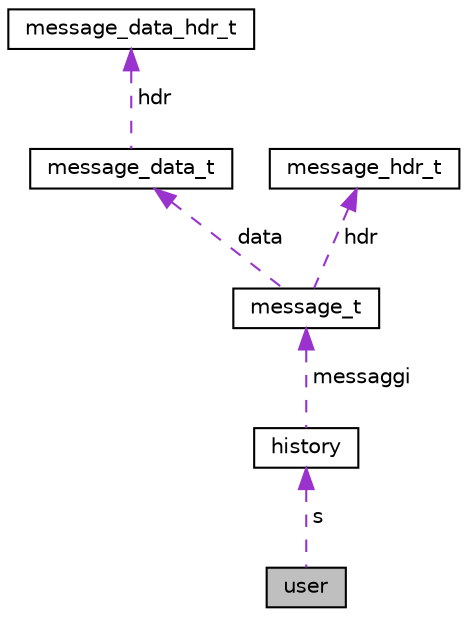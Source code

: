digraph "user"
{
  edge [fontname="Helvetica",fontsize="10",labelfontname="Helvetica",labelfontsize="10"];
  node [fontname="Helvetica",fontsize="10",shape=record];
  Node1 [label="user",height=0.2,width=0.4,color="black", fillcolor="grey75", style="filled", fontcolor="black"];
  Node2 -> Node1 [dir="back",color="darkorchid3",fontsize="10",style="dashed",label=" s" ,fontname="Helvetica"];
  Node2 [label="history",height=0.2,width=0.4,color="black", fillcolor="white", style="filled",URL="$structhistory.html",tooltip="contiene elementi di una history "];
  Node3 -> Node2 [dir="back",color="darkorchid3",fontsize="10",style="dashed",label=" messaggi" ,fontname="Helvetica"];
  Node3 [label="message_t",height=0.2,width=0.4,color="black", fillcolor="white", style="filled",URL="$structmessage__t.html"];
  Node4 -> Node3 [dir="back",color="darkorchid3",fontsize="10",style="dashed",label=" data" ,fontname="Helvetica"];
  Node4 [label="message_data_t",height=0.2,width=0.4,color="black", fillcolor="white", style="filled",URL="$structmessage__data__t.html"];
  Node5 -> Node4 [dir="back",color="darkorchid3",fontsize="10",style="dashed",label=" hdr" ,fontname="Helvetica"];
  Node5 [label="message_data_hdr_t",height=0.2,width=0.4,color="black", fillcolor="white", style="filled",URL="$structmessage__data__hdr__t.html"];
  Node6 -> Node3 [dir="back",color="darkorchid3",fontsize="10",style="dashed",label=" hdr" ,fontname="Helvetica"];
  Node6 [label="message_hdr_t",height=0.2,width=0.4,color="black", fillcolor="white", style="filled",URL="$structmessage__hdr__t.html"];
}
